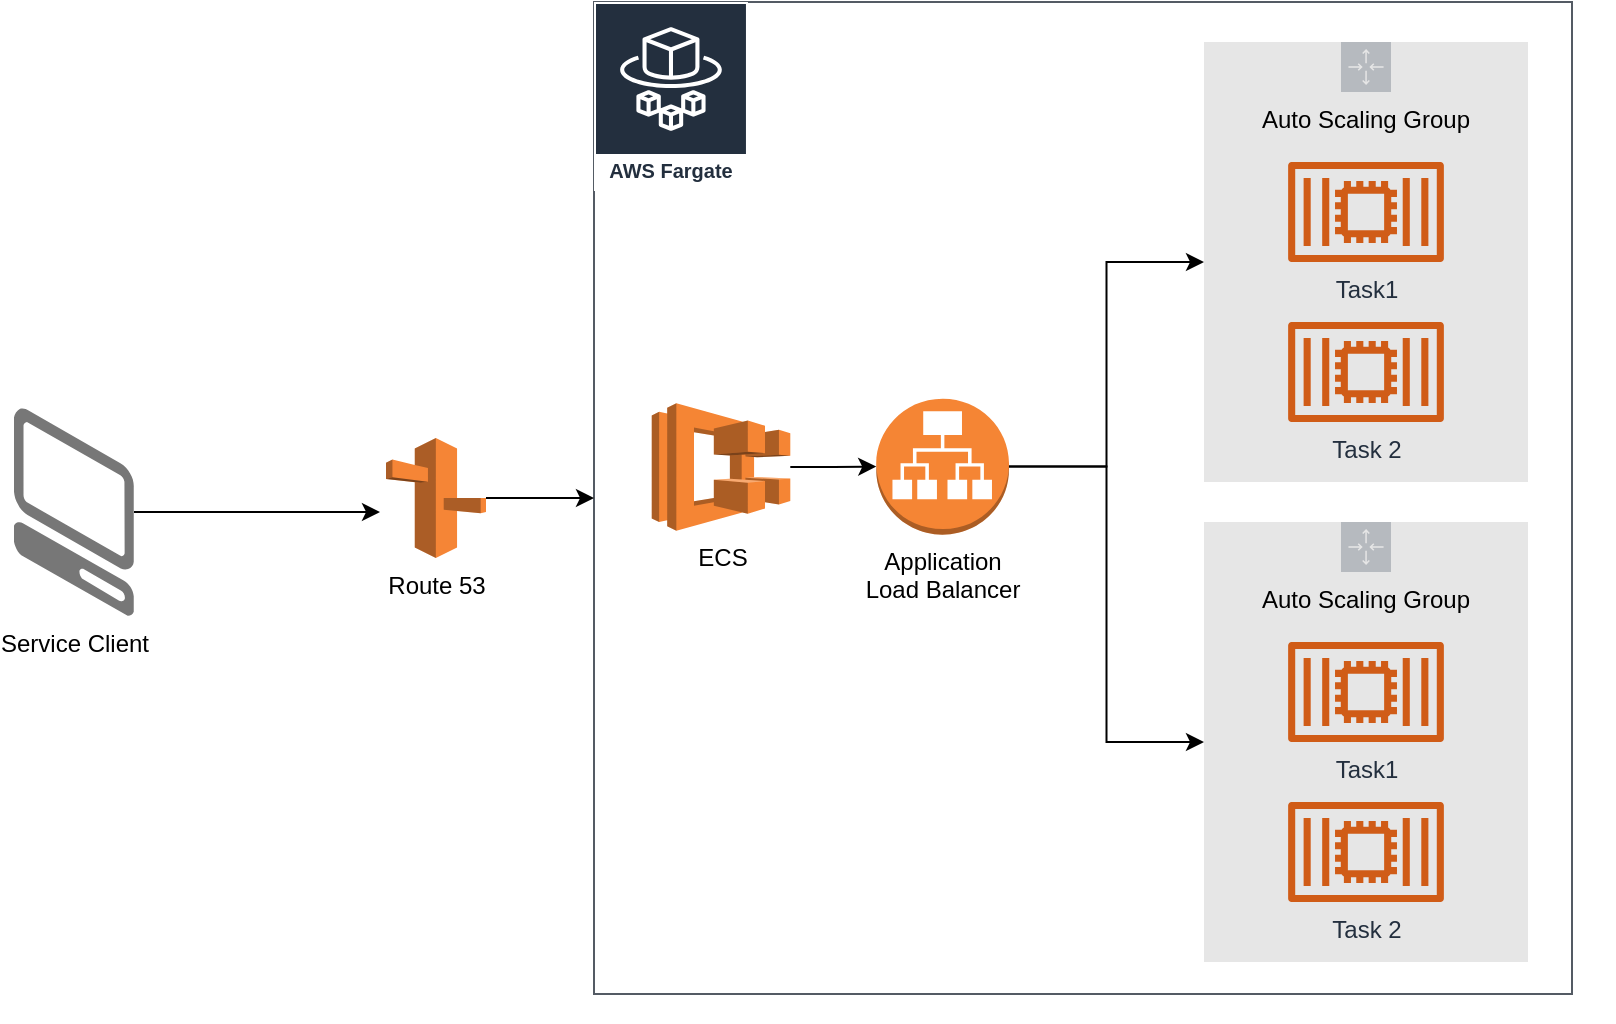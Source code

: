 <mxfile version="13.3.4" type="github">
  <diagram id="YdjMJjCuNUX4zsm_GWRJ" name="Page-1">
    <mxGraphModel dx="1422" dy="772" grid="0" gridSize="10" guides="1" tooltips="1" connect="1" arrows="1" fold="1" page="1" pageScale="1" pageWidth="850" pageHeight="1100" math="0" shadow="0">
      <root>
        <mxCell id="0" />
        <mxCell id="1" parent="0" />
        <mxCell id="qnN-wEFsv4m0W4EFpGxZ-16" value="" style="group" parent="1" vertex="1" connectable="0">
          <mxGeometry x="397" y="80" width="510" height="510" as="geometry" />
        </mxCell>
        <mxCell id="qnN-wEFsv4m0W4EFpGxZ-12" value="" style="outlineConnect=0;html=1;whiteSpace=wrap;fontSize=12;fontStyle=0;shape=mxgraph.aws4.group;grIcon=mxgraph.aws4.group_aws_step_functions_workflow;strokeColor=#545B64;fillColor=none;verticalAlign=top;align=left;spacingLeft=30;fontColor=#545B64;dashed=0;gradientColor=none;" parent="qnN-wEFsv4m0W4EFpGxZ-16" vertex="1">
          <mxGeometry width="489" height="496" as="geometry" />
        </mxCell>
        <mxCell id="qnN-wEFsv4m0W4EFpGxZ-15" value="AWS Fargate" style="outlineConnect=0;fontColor=#232F3E;strokeColor=#ffffff;fillColor=#232F3E;dashed=0;verticalLabelPosition=middle;verticalAlign=bottom;align=center;html=1;whiteSpace=wrap;fontSize=10;fontStyle=1;spacing=3;shape=mxgraph.aws4.productIcon;prIcon=mxgraph.aws4.fargate;gradientColor=none;" parent="qnN-wEFsv4m0W4EFpGxZ-16" vertex="1">
          <mxGeometry width="76.981" height="94.444" as="geometry" />
        </mxCell>
        <mxCell id="qnN-wEFsv4m0W4EFpGxZ-18" style="edgeStyle=orthogonalEdgeStyle;rounded=0;orthogonalLoop=1;jettySize=auto;html=1;gradientColor=none;" parent="qnN-wEFsv4m0W4EFpGxZ-16" source="qnN-wEFsv4m0W4EFpGxZ-3" target="qnN-wEFsv4m0W4EFpGxZ-2" edge="1">
          <mxGeometry relative="1" as="geometry" />
        </mxCell>
        <mxCell id="qnN-wEFsv4m0W4EFpGxZ-3" value="ECS" style="outlineConnect=0;dashed=0;verticalLabelPosition=bottom;verticalAlign=top;align=center;html=1;shape=mxgraph.aws3.ecs;fillColor=#F58534;" parent="qnN-wEFsv4m0W4EFpGxZ-16" vertex="1">
          <mxGeometry x="28.868" y="200.583" width="69.283" height="63.75" as="geometry" />
        </mxCell>
        <mxCell id="qnN-wEFsv4m0W4EFpGxZ-2" value="Application &lt;br&gt;Load Balancer" style="outlineConnect=0;dashed=0;verticalLabelPosition=bottom;verticalAlign=top;align=center;html=1;shape=mxgraph.aws3.application_load_balancer;fillColor=#F58534;" parent="qnN-wEFsv4m0W4EFpGxZ-16" vertex="1">
          <mxGeometry x="141.113" y="198.333" width="66.396" height="68" as="geometry" />
        </mxCell>
        <mxCell id="qnN-wEFsv4m0W4EFpGxZ-21" style="edgeStyle=orthogonalEdgeStyle;rounded=0;orthogonalLoop=1;jettySize=auto;html=1;gradientColor=none;" parent="1" source="qnN-wEFsv4m0W4EFpGxZ-1" target="qnN-wEFsv4m0W4EFpGxZ-12" edge="1">
          <mxGeometry relative="1" as="geometry" />
        </mxCell>
        <mxCell id="qnN-wEFsv4m0W4EFpGxZ-1" value="Route 53" style="outlineConnect=0;dashed=0;verticalLabelPosition=bottom;verticalAlign=top;align=center;html=1;shape=mxgraph.aws3.route_53;fillColor=#F58536;gradientColor=none;" parent="1" vertex="1">
          <mxGeometry x="293" y="298" width="50" height="60" as="geometry" />
        </mxCell>
        <mxCell id="qnN-wEFsv4m0W4EFpGxZ-13" value="" style="group" parent="1" vertex="1" connectable="0">
          <mxGeometry x="702" y="100" width="162" height="220" as="geometry" />
        </mxCell>
        <mxCell id="qnN-wEFsv4m0W4EFpGxZ-6" value="&lt;font color=&quot;#000000&quot;&gt;Auto Scaling Group&lt;/font&gt;" style="outlineConnect=0;html=1;whiteSpace=wrap;fontSize=12;fontStyle=0;shape=mxgraph.aws4.groupCenter;grIcon=mxgraph.aws4.group_auto_scaling_group;grStroke=0;strokeColor=#B6BABF;verticalAlign=top;align=center;fontColor=#B6BABF;dashed=0;spacingTop=25;fillColor=#E6E6E6;gradientColor=none;" parent="qnN-wEFsv4m0W4EFpGxZ-13" vertex="1">
          <mxGeometry width="162" height="220" as="geometry" />
        </mxCell>
        <mxCell id="qnN-wEFsv4m0W4EFpGxZ-4" value="Task1" style="outlineConnect=0;fontColor=#232F3E;fillColor=#D05C17;strokeColor=none;dashed=0;verticalLabelPosition=bottom;verticalAlign=top;align=center;html=1;fontSize=12;fontStyle=0;aspect=fixed;pointerEvents=1;shape=mxgraph.aws4.container_2;gradientColor=none;" parent="qnN-wEFsv4m0W4EFpGxZ-13" vertex="1">
          <mxGeometry x="42" y="60" width="78" height="50" as="geometry" />
        </mxCell>
        <mxCell id="qnN-wEFsv4m0W4EFpGxZ-5" value="Task 2" style="outlineConnect=0;fontColor=#232F3E;fillColor=#D05C17;strokeColor=none;dashed=0;verticalLabelPosition=bottom;verticalAlign=top;align=center;html=1;fontSize=12;fontStyle=0;aspect=fixed;pointerEvents=1;shape=mxgraph.aws4.container_2;gradientColor=none;" parent="qnN-wEFsv4m0W4EFpGxZ-13" vertex="1">
          <mxGeometry x="42" y="140" width="78" height="50" as="geometry" />
        </mxCell>
        <mxCell id="qnN-wEFsv4m0W4EFpGxZ-14" value="" style="group" parent="1" vertex="1" connectable="0">
          <mxGeometry x="702" y="340" width="162" height="220" as="geometry" />
        </mxCell>
        <mxCell id="qnN-wEFsv4m0W4EFpGxZ-7" value="&lt;font color=&quot;#000000&quot;&gt;Auto Scaling Group&lt;/font&gt;" style="outlineConnect=0;html=1;whiteSpace=wrap;fontSize=12;fontStyle=0;shape=mxgraph.aws4.groupCenter;grIcon=mxgraph.aws4.group_auto_scaling_group;grStroke=0;strokeColor=#B6BABF;verticalAlign=top;align=center;fontColor=#B6BABF;dashed=0;spacingTop=25;fillColor=#E6E6E6;gradientColor=none;" parent="qnN-wEFsv4m0W4EFpGxZ-14" vertex="1">
          <mxGeometry width="162" height="220" as="geometry" />
        </mxCell>
        <mxCell id="qnN-wEFsv4m0W4EFpGxZ-8" value="Task1" style="outlineConnect=0;fontColor=#232F3E;fillColor=#D05C17;strokeColor=none;dashed=0;verticalLabelPosition=bottom;verticalAlign=top;align=center;html=1;fontSize=12;fontStyle=0;aspect=fixed;pointerEvents=1;shape=mxgraph.aws4.container_2;gradientColor=none;" parent="qnN-wEFsv4m0W4EFpGxZ-14" vertex="1">
          <mxGeometry x="42" y="60" width="78" height="50" as="geometry" />
        </mxCell>
        <mxCell id="qnN-wEFsv4m0W4EFpGxZ-9" value="Task 2" style="outlineConnect=0;fontColor=#232F3E;fillColor=#D05C17;strokeColor=none;dashed=0;verticalLabelPosition=bottom;verticalAlign=top;align=center;html=1;fontSize=12;fontStyle=0;aspect=fixed;pointerEvents=1;shape=mxgraph.aws4.container_2;gradientColor=none;" parent="qnN-wEFsv4m0W4EFpGxZ-14" vertex="1">
          <mxGeometry x="42" y="140" width="78" height="50" as="geometry" />
        </mxCell>
        <mxCell id="qnN-wEFsv4m0W4EFpGxZ-19" style="edgeStyle=orthogonalEdgeStyle;rounded=0;orthogonalLoop=1;jettySize=auto;html=1;gradientColor=none;" parent="1" source="qnN-wEFsv4m0W4EFpGxZ-2" target="qnN-wEFsv4m0W4EFpGxZ-6" edge="1">
          <mxGeometry relative="1" as="geometry" />
        </mxCell>
        <mxCell id="qnN-wEFsv4m0W4EFpGxZ-20" style="edgeStyle=orthogonalEdgeStyle;rounded=0;orthogonalLoop=1;jettySize=auto;html=1;gradientColor=none;" parent="1" source="qnN-wEFsv4m0W4EFpGxZ-2" target="qnN-wEFsv4m0W4EFpGxZ-7" edge="1">
          <mxGeometry relative="1" as="geometry" />
        </mxCell>
        <mxCell id="qnN-wEFsv4m0W4EFpGxZ-23" style="edgeStyle=orthogonalEdgeStyle;rounded=0;orthogonalLoop=1;jettySize=auto;html=1;" parent="1" source="qnN-wEFsv4m0W4EFpGxZ-22" edge="1">
          <mxGeometry relative="1" as="geometry">
            <mxPoint x="290" y="335" as="targetPoint" />
          </mxGeometry>
        </mxCell>
        <mxCell id="qnN-wEFsv4m0W4EFpGxZ-22" value="Service Client" style="verticalLabelPosition=bottom;html=1;verticalAlign=top;strokeWidth=1;align=center;outlineConnect=0;dashed=0;outlineConnect=0;shape=mxgraph.aws3d.client;aspect=fixed;strokeColor=none;fillColor=#777777;" parent="1" vertex="1">
          <mxGeometry x="107" y="283" width="60" height="104" as="geometry" />
        </mxCell>
      </root>
    </mxGraphModel>
  </diagram>
</mxfile>
